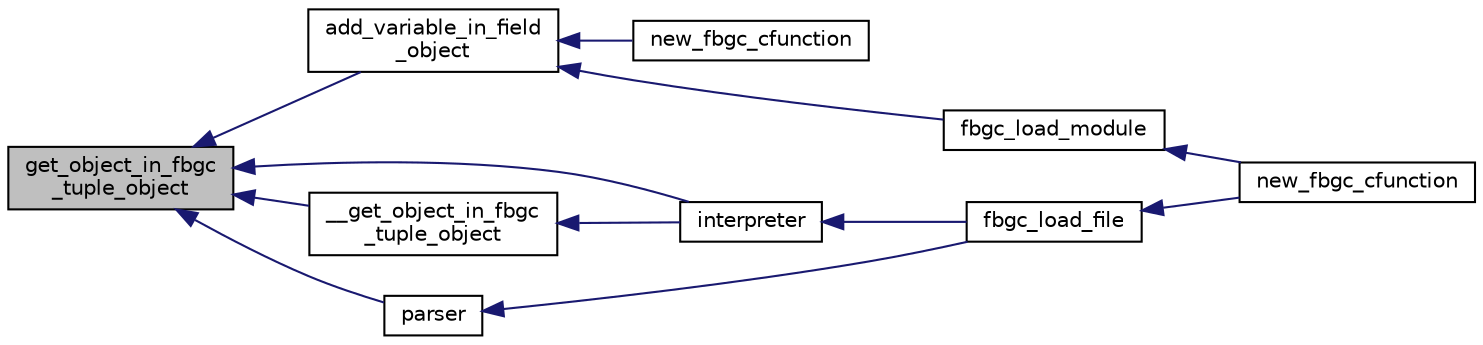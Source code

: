 digraph "get_object_in_fbgc_tuple_object"
{
  edge [fontname="Helvetica",fontsize="10",labelfontname="Helvetica",labelfontsize="10"];
  node [fontname="Helvetica",fontsize="10",shape=record];
  rankdir="LR";
  Node16 [label="get_object_in_fbgc\l_tuple_object",height=0.2,width=0.4,color="black", fillcolor="grey75", style="filled", fontcolor="black"];
  Node16 -> Node17 [dir="back",color="midnightblue",fontsize="10",style="solid",fontname="Helvetica"];
  Node17 [label="add_variable_in_field\l_object",height=0.2,width=0.4,color="black", fillcolor="white", style="filled",URL="$field__object_8h.html#a3b4ac96927adceb7d098f4616c9a1974"];
  Node17 -> Node18 [dir="back",color="midnightblue",fontsize="10",style="solid",fontname="Helvetica"];
  Node18 [label="new_fbgc_cfunction",height=0.2,width=0.4,color="black", fillcolor="white", style="filled",URL="$fbgc__math_8c.html#a9eb1700a5bd425c10311d25a941c3f38"];
  Node17 -> Node19 [dir="back",color="midnightblue",fontsize="10",style="solid",fontname="Helvetica"];
  Node19 [label="fbgc_load_module",height=0.2,width=0.4,color="black", fillcolor="white", style="filled",URL="$fbgc_8h.html#a028d4bd3c990b0410fe7e03543a8ed60"];
  Node19 -> Node20 [dir="back",color="midnightblue",fontsize="10",style="solid",fontname="Helvetica"];
  Node20 [label="new_fbgc_cfunction",height=0.2,width=0.4,color="black", fillcolor="white", style="filled",URL="$fbgc__stl_8c.html#a23883ffe16d0cfdc1f70f3c31b650d2c"];
  Node16 -> Node21 [dir="back",color="midnightblue",fontsize="10",style="solid",fontname="Helvetica"];
  Node21 [label="interpreter",height=0.2,width=0.4,color="black", fillcolor="white", style="filled",URL="$interpreter_8h.html#acb0454b55a53dfb587644f66848a0646"];
  Node21 -> Node22 [dir="back",color="midnightblue",fontsize="10",style="solid",fontname="Helvetica"];
  Node22 [label="fbgc_load_file",height=0.2,width=0.4,color="black", fillcolor="white", style="filled",URL="$fbgc_8h.html#a2aeeff0403205e54bd0dd187e4337b4a"];
  Node22 -> Node20 [dir="back",color="midnightblue",fontsize="10",style="solid",fontname="Helvetica"];
  Node16 -> Node23 [dir="back",color="midnightblue",fontsize="10",style="solid",fontname="Helvetica"];
  Node23 [label="parser",height=0.2,width=0.4,color="black", fillcolor="white", style="filled",URL="$parser_8h.html#a9128876c7bafe4207a35d10f2c7f12a8"];
  Node23 -> Node22 [dir="back",color="midnightblue",fontsize="10",style="solid",fontname="Helvetica"];
  Node16 -> Node24 [dir="back",color="midnightblue",fontsize="10",style="solid",fontname="Helvetica"];
  Node24 [label="__get_object_in_fbgc\l_tuple_object",height=0.2,width=0.4,color="black", fillcolor="white", style="filled",URL="$tuple__object_8h.html#a3075d57bd5d3d29e481ae8da843f0de2"];
  Node24 -> Node21 [dir="back",color="midnightblue",fontsize="10",style="solid",fontname="Helvetica"];
}
